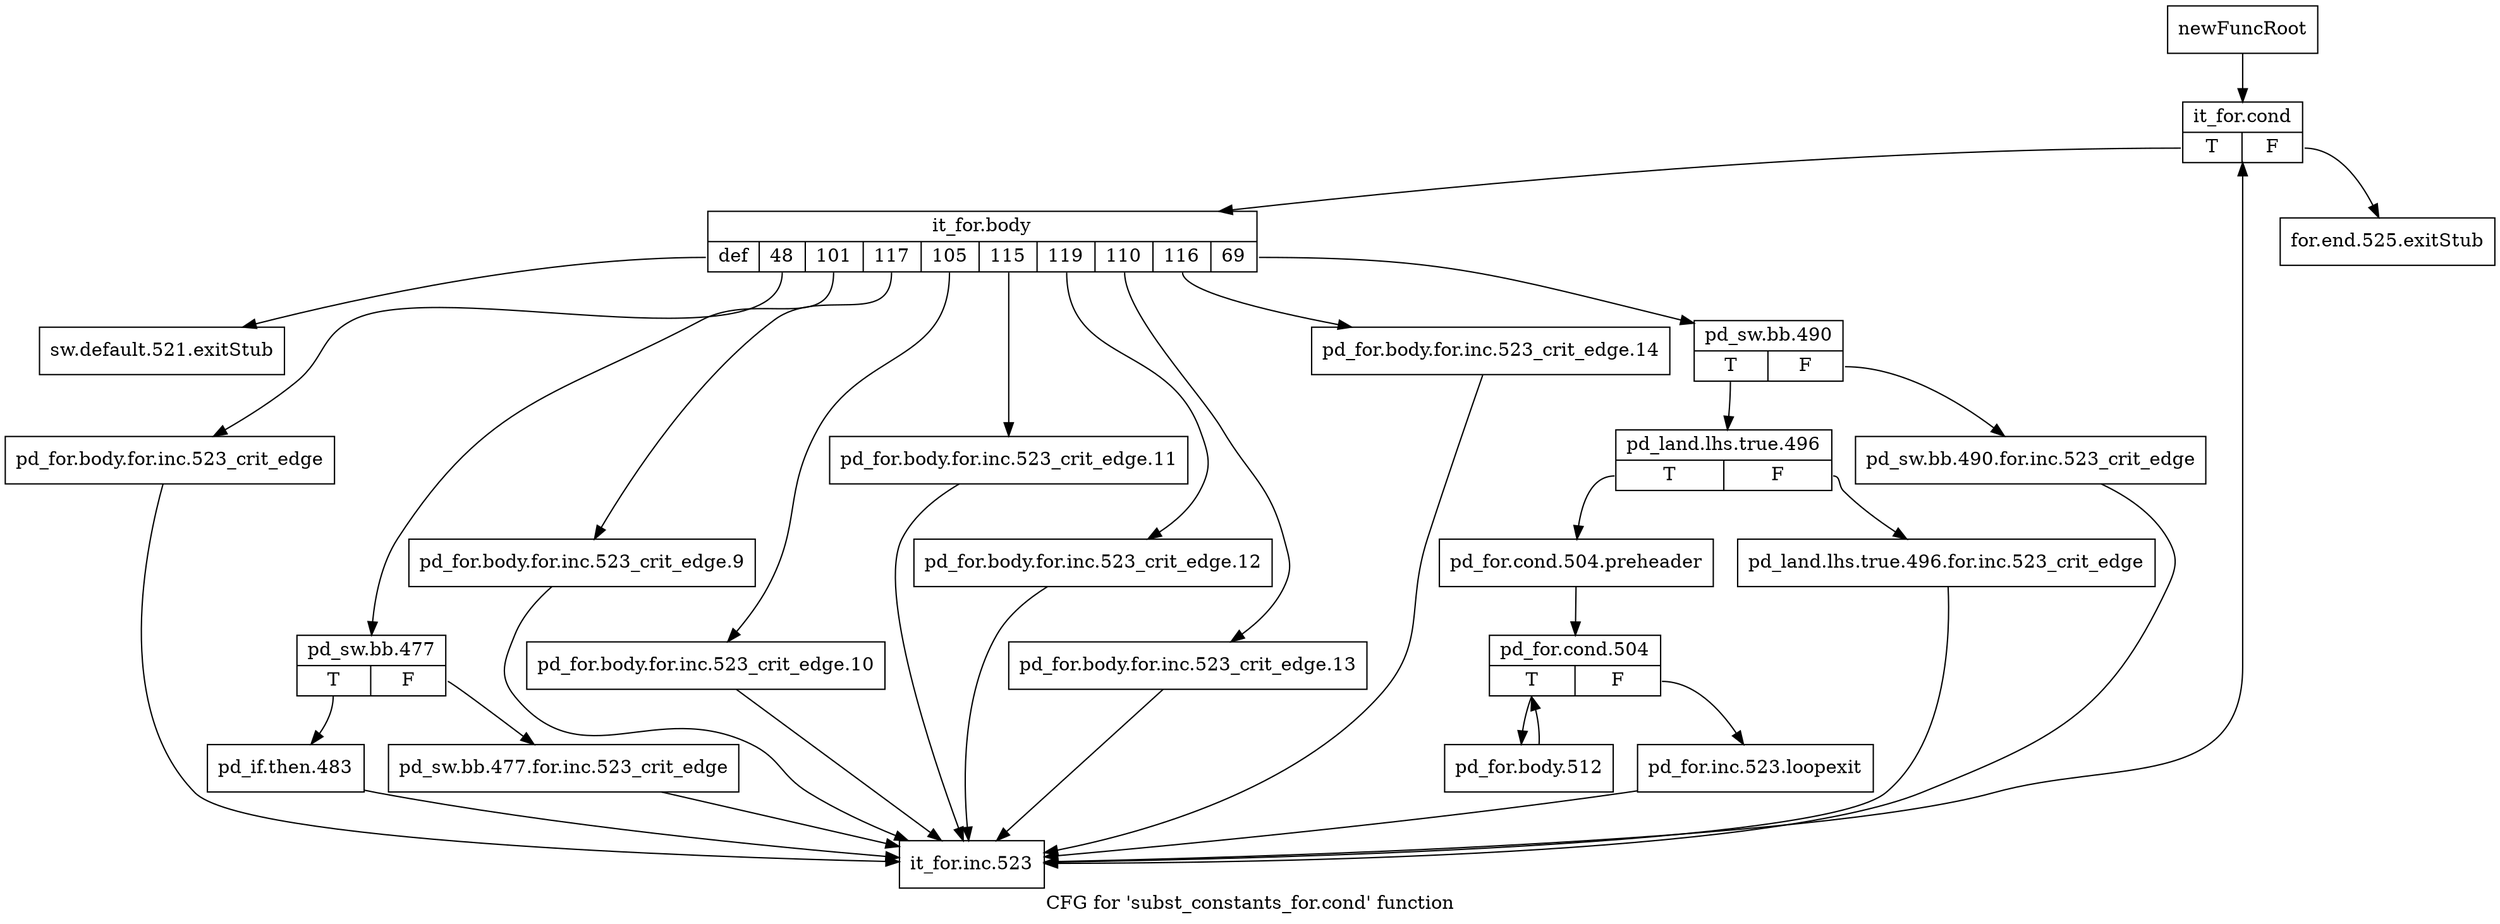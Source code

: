 digraph "CFG for 'subst_constants_for.cond' function" {
	label="CFG for 'subst_constants_for.cond' function";

	Node0xb32d8b0 [shape=record,label="{newFuncRoot}"];
	Node0xb32d8b0 -> Node0xb32e290;
	Node0xb32d900 [shape=record,label="{for.end.525.exitStub}"];
	Node0xb32e240 [shape=record,label="{sw.default.521.exitStub}"];
	Node0xb32e290 [shape=record,label="{it_for.cond|{<s0>T|<s1>F}}"];
	Node0xb32e290:s0 -> Node0xb32e2e0;
	Node0xb32e290:s1 -> Node0xb32d900;
	Node0xb32e2e0 [shape=record,label="{it_for.body|{<s0>def|<s1>48|<s2>101|<s3>117|<s4>105|<s5>115|<s6>119|<s7>110|<s8>116|<s9>69}}"];
	Node0xb32e2e0:s0 -> Node0xb32e240;
	Node0xb32e2e0:s1 -> Node0xb32e880;
	Node0xb32e2e0:s2 -> Node0xb32e790;
	Node0xb32e2e0:s3 -> Node0xb32e740;
	Node0xb32e2e0:s4 -> Node0xb32e6f0;
	Node0xb32e2e0:s5 -> Node0xb32e6a0;
	Node0xb32e2e0:s6 -> Node0xb32e650;
	Node0xb32e2e0:s7 -> Node0xb32e600;
	Node0xb32e2e0:s8 -> Node0xb32e5b0;
	Node0xb32e2e0:s9 -> Node0xb32e330;
	Node0xb32e330 [shape=record,label="{pd_sw.bb.490|{<s0>T|<s1>F}}"];
	Node0xb32e330:s0 -> Node0xb32e3d0;
	Node0xb32e330:s1 -> Node0xb32e380;
	Node0xb32e380 [shape=record,label="{pd_sw.bb.490.for.inc.523_crit_edge}"];
	Node0xb32e380 -> Node0xb32e8d0;
	Node0xb32e3d0 [shape=record,label="{pd_land.lhs.true.496|{<s0>T|<s1>F}}"];
	Node0xb32e3d0:s0 -> Node0xb32e470;
	Node0xb32e3d0:s1 -> Node0xb32e420;
	Node0xb32e420 [shape=record,label="{pd_land.lhs.true.496.for.inc.523_crit_edge}"];
	Node0xb32e420 -> Node0xb32e8d0;
	Node0xb32e470 [shape=record,label="{pd_for.cond.504.preheader}"];
	Node0xb32e470 -> Node0xb32e4c0;
	Node0xb32e4c0 [shape=record,label="{pd_for.cond.504|{<s0>T|<s1>F}}"];
	Node0xb32e4c0:s0 -> Node0xb32e560;
	Node0xb32e4c0:s1 -> Node0xb32e510;
	Node0xb32e510 [shape=record,label="{pd_for.inc.523.loopexit}"];
	Node0xb32e510 -> Node0xb32e8d0;
	Node0xb32e560 [shape=record,label="{pd_for.body.512}"];
	Node0xb32e560 -> Node0xb32e4c0;
	Node0xb32e5b0 [shape=record,label="{pd_for.body.for.inc.523_crit_edge.14}"];
	Node0xb32e5b0 -> Node0xb32e8d0;
	Node0xb32e600 [shape=record,label="{pd_for.body.for.inc.523_crit_edge.13}"];
	Node0xb32e600 -> Node0xb32e8d0;
	Node0xb32e650 [shape=record,label="{pd_for.body.for.inc.523_crit_edge.12}"];
	Node0xb32e650 -> Node0xb32e8d0;
	Node0xb32e6a0 [shape=record,label="{pd_for.body.for.inc.523_crit_edge.11}"];
	Node0xb32e6a0 -> Node0xb32e8d0;
	Node0xb32e6f0 [shape=record,label="{pd_for.body.for.inc.523_crit_edge.10}"];
	Node0xb32e6f0 -> Node0xb32e8d0;
	Node0xb32e740 [shape=record,label="{pd_for.body.for.inc.523_crit_edge.9}"];
	Node0xb32e740 -> Node0xb32e8d0;
	Node0xb32e790 [shape=record,label="{pd_sw.bb.477|{<s0>T|<s1>F}}"];
	Node0xb32e790:s0 -> Node0xb32e830;
	Node0xb32e790:s1 -> Node0xb32e7e0;
	Node0xb32e7e0 [shape=record,label="{pd_sw.bb.477.for.inc.523_crit_edge}"];
	Node0xb32e7e0 -> Node0xb32e8d0;
	Node0xb32e830 [shape=record,label="{pd_if.then.483}"];
	Node0xb32e830 -> Node0xb32e8d0;
	Node0xb32e880 [shape=record,label="{pd_for.body.for.inc.523_crit_edge}"];
	Node0xb32e880 -> Node0xb32e8d0;
	Node0xb32e8d0 [shape=record,label="{it_for.inc.523}"];
	Node0xb32e8d0 -> Node0xb32e290;
}
